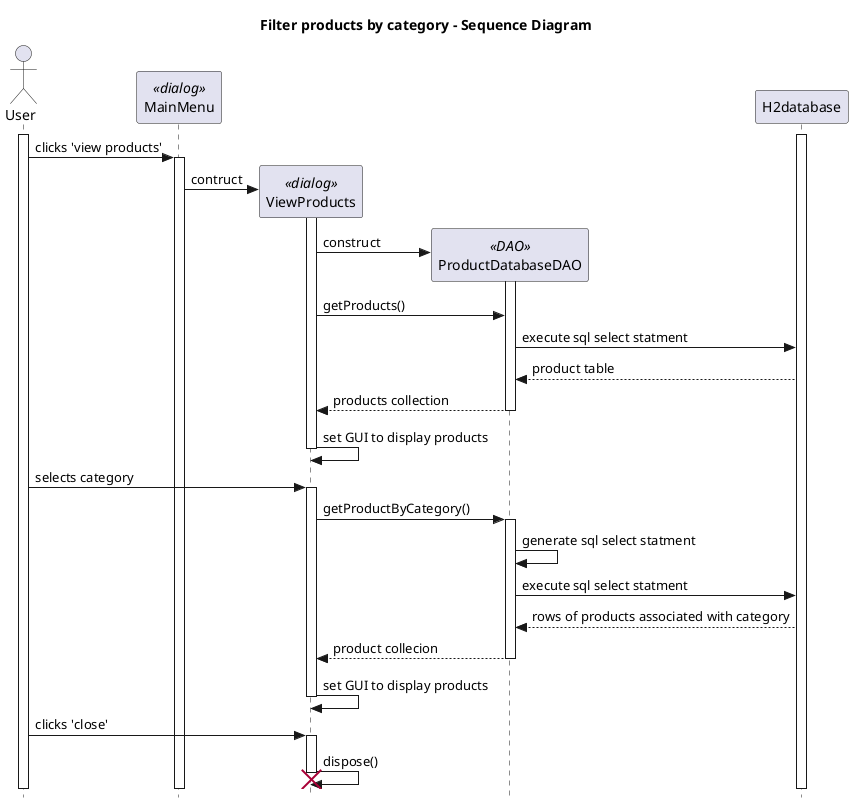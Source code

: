 @startuml
@startuml
' use strict UML mode
skinparam style strictuml

title Filter products by category - Sequence Diagram

actor User
activate User
participant "MainMenu" <<dialog>>


activate H2database


User -> MainMenu++ : clicks 'view products'

create ViewProducts <<dialog>>
MainMenu -> ViewProducts : contruct
ViewProducts ++

create ProductDatabaseDAO <<DAO>>
ViewProducts -> ProductDatabaseDAO : construct
activate ProductDatabaseDAO



ViewProducts -> ProductDatabaseDAO : getProducts()

ProductDatabaseDAO -> H2database : execute sql select statment
H2database --> ProductDatabaseDAO : product table
return products collection
ViewProducts -> ViewProducts : set GUI to display products
ViewProducts--

User -> ViewProducts++ : selects category
ViewProducts -> ProductDatabaseDAO++ : getProductByCategory()
ProductDatabaseDAO -> ProductDatabaseDAO : generate sql select statment
ProductDatabaseDAO -> H2database : execute sql select statment
H2database --> ProductDatabaseDAO : rows of products associated with category
ProductDatabaseDAO --> ViewProducts : product collecion
ProductDatabaseDAO--
ViewProducts -> ViewProducts : set GUI to display products
ViewProducts--


User -> ViewProducts++ : clicks 'close'
ViewProducts -> ViewProducts : dispose()
destroy ViewProducts
ViewProducts--

database H2database


@enduml

